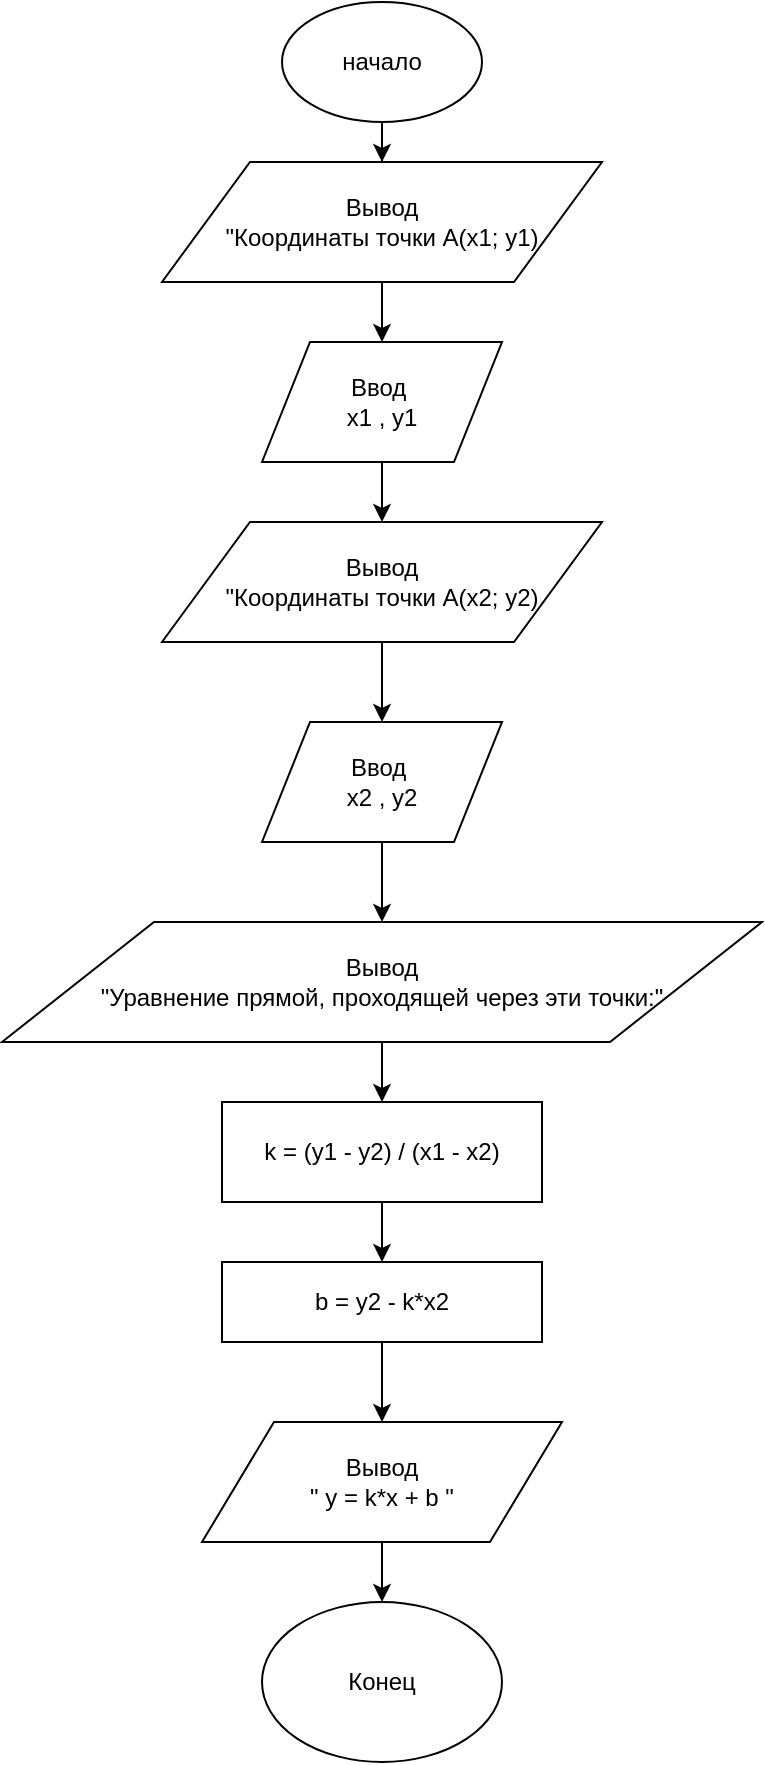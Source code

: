 <mxfile version="13.0.1" type="device"><diagram id="C5RBs43oDa-KdzZeNtuy" name="Page-1"><mxGraphModel dx="1038" dy="1668" grid="1" gridSize="10" guides="1" tooltips="1" connect="1" arrows="1" fold="1" page="1" pageScale="1" pageWidth="827" pageHeight="1169" math="0" shadow="0"><root><mxCell id="WIyWlLk6GJQsqaUBKTNV-0"/><mxCell id="WIyWlLk6GJQsqaUBKTNV-1" parent="WIyWlLk6GJQsqaUBKTNV-0"/><mxCell id="lt5heRwUpONk8eQ_rF5w-58" style="edgeStyle=orthogonalEdgeStyle;rounded=0;orthogonalLoop=1;jettySize=auto;html=1;" edge="1" parent="WIyWlLk6GJQsqaUBKTNV-1" source="lt5heRwUpONk8eQ_rF5w-0" target="lt5heRwUpONk8eQ_rF5w-38"><mxGeometry relative="1" as="geometry"/></mxCell><mxCell id="lt5heRwUpONk8eQ_rF5w-0" value="начало" style="ellipse;whiteSpace=wrap;html=1;" vertex="1" parent="WIyWlLk6GJQsqaUBKTNV-1"><mxGeometry x="350" y="-150" width="100" height="60" as="geometry"/></mxCell><mxCell id="lt5heRwUpONk8eQ_rF5w-11" value="Конец" style="ellipse;whiteSpace=wrap;html=1;" vertex="1" parent="WIyWlLk6GJQsqaUBKTNV-1"><mxGeometry x="340" y="650" width="120" height="80" as="geometry"/></mxCell><mxCell id="lt5heRwUpONk8eQ_rF5w-57" style="edgeStyle=orthogonalEdgeStyle;rounded=0;orthogonalLoop=1;jettySize=auto;html=1;entryX=0.5;entryY=0;entryDx=0;entryDy=0;" edge="1" parent="WIyWlLk6GJQsqaUBKTNV-1" source="lt5heRwUpONk8eQ_rF5w-38" target="lt5heRwUpONk8eQ_rF5w-39"><mxGeometry relative="1" as="geometry"/></mxCell><mxCell id="lt5heRwUpONk8eQ_rF5w-38" value="Вывод&lt;br&gt;&quot;Координаты точки A(x1; y1)" style="shape=parallelogram;perimeter=parallelogramPerimeter;whiteSpace=wrap;html=1;" vertex="1" parent="WIyWlLk6GJQsqaUBKTNV-1"><mxGeometry x="290" y="-70" width="220" height="60" as="geometry"/></mxCell><mxCell id="lt5heRwUpONk8eQ_rF5w-55" style="edgeStyle=orthogonalEdgeStyle;rounded=0;orthogonalLoop=1;jettySize=auto;html=1;" edge="1" parent="WIyWlLk6GJQsqaUBKTNV-1" source="lt5heRwUpONk8eQ_rF5w-39" target="lt5heRwUpONk8eQ_rF5w-40"><mxGeometry relative="1" as="geometry"/></mxCell><mxCell id="lt5heRwUpONk8eQ_rF5w-39" value="Ввод&amp;nbsp;&lt;br&gt;x1 , y1" style="shape=parallelogram;perimeter=parallelogramPerimeter;whiteSpace=wrap;html=1;" vertex="1" parent="WIyWlLk6GJQsqaUBKTNV-1"><mxGeometry x="340" y="20" width="120" height="60" as="geometry"/></mxCell><mxCell id="lt5heRwUpONk8eQ_rF5w-54" style="edgeStyle=orthogonalEdgeStyle;rounded=0;orthogonalLoop=1;jettySize=auto;html=1;entryX=0.5;entryY=0;entryDx=0;entryDy=0;" edge="1" parent="WIyWlLk6GJQsqaUBKTNV-1" source="lt5heRwUpONk8eQ_rF5w-40" target="lt5heRwUpONk8eQ_rF5w-41"><mxGeometry relative="1" as="geometry"/></mxCell><mxCell id="lt5heRwUpONk8eQ_rF5w-40" value="Вывод&lt;br&gt;&quot;Координаты точки A(x2; y2)" style="shape=parallelogram;perimeter=parallelogramPerimeter;whiteSpace=wrap;html=1;" vertex="1" parent="WIyWlLk6GJQsqaUBKTNV-1"><mxGeometry x="290" y="110" width="220" height="60" as="geometry"/></mxCell><mxCell id="lt5heRwUpONk8eQ_rF5w-53" style="edgeStyle=orthogonalEdgeStyle;rounded=0;orthogonalLoop=1;jettySize=auto;html=1;entryX=0.5;entryY=0;entryDx=0;entryDy=0;" edge="1" parent="WIyWlLk6GJQsqaUBKTNV-1" source="lt5heRwUpONk8eQ_rF5w-41" target="lt5heRwUpONk8eQ_rF5w-43"><mxGeometry relative="1" as="geometry"/></mxCell><mxCell id="lt5heRwUpONk8eQ_rF5w-41" value="Ввод&amp;nbsp;&lt;br&gt;x2 , y2" style="shape=parallelogram;perimeter=parallelogramPerimeter;whiteSpace=wrap;html=1;" vertex="1" parent="WIyWlLk6GJQsqaUBKTNV-1"><mxGeometry x="340" y="210" width="120" height="60" as="geometry"/></mxCell><mxCell id="lt5heRwUpONk8eQ_rF5w-52" style="edgeStyle=orthogonalEdgeStyle;rounded=0;orthogonalLoop=1;jettySize=auto;html=1;" edge="1" parent="WIyWlLk6GJQsqaUBKTNV-1" source="lt5heRwUpONk8eQ_rF5w-43" target="lt5heRwUpONk8eQ_rF5w-44"><mxGeometry relative="1" as="geometry"/></mxCell><mxCell id="lt5heRwUpONk8eQ_rF5w-43" value="Вывод&lt;br&gt;&quot;Уравнение прямой, проходящей через эти точки:&quot;" style="shape=parallelogram;perimeter=parallelogramPerimeter;whiteSpace=wrap;html=1;" vertex="1" parent="WIyWlLk6GJQsqaUBKTNV-1"><mxGeometry x="210" y="310" width="380" height="60" as="geometry"/></mxCell><mxCell id="lt5heRwUpONk8eQ_rF5w-51" style="edgeStyle=orthogonalEdgeStyle;rounded=0;orthogonalLoop=1;jettySize=auto;html=1;entryX=0.5;entryY=0;entryDx=0;entryDy=0;" edge="1" parent="WIyWlLk6GJQsqaUBKTNV-1" source="lt5heRwUpONk8eQ_rF5w-44" target="lt5heRwUpONk8eQ_rF5w-47"><mxGeometry relative="1" as="geometry"/></mxCell><mxCell id="lt5heRwUpONk8eQ_rF5w-44" value="k = (y1 - y2) / (x1 - x2)" style="rounded=0;whiteSpace=wrap;html=1;" vertex="1" parent="WIyWlLk6GJQsqaUBKTNV-1"><mxGeometry x="320" y="400" width="160" height="50" as="geometry"/></mxCell><mxCell id="lt5heRwUpONk8eQ_rF5w-49" style="edgeStyle=orthogonalEdgeStyle;rounded=0;orthogonalLoop=1;jettySize=auto;html=1;entryX=0.5;entryY=0;entryDx=0;entryDy=0;" edge="1" parent="WIyWlLk6GJQsqaUBKTNV-1" source="lt5heRwUpONk8eQ_rF5w-47" target="lt5heRwUpONk8eQ_rF5w-48"><mxGeometry relative="1" as="geometry"/></mxCell><mxCell id="lt5heRwUpONk8eQ_rF5w-47" value="b = y2 - k*x2" style="rounded=0;whiteSpace=wrap;html=1;" vertex="1" parent="WIyWlLk6GJQsqaUBKTNV-1"><mxGeometry x="320" y="480" width="160" height="40" as="geometry"/></mxCell><mxCell id="lt5heRwUpONk8eQ_rF5w-50" style="edgeStyle=orthogonalEdgeStyle;rounded=0;orthogonalLoop=1;jettySize=auto;html=1;" edge="1" parent="WIyWlLk6GJQsqaUBKTNV-1" source="lt5heRwUpONk8eQ_rF5w-48" target="lt5heRwUpONk8eQ_rF5w-11"><mxGeometry relative="1" as="geometry"/></mxCell><mxCell id="lt5heRwUpONk8eQ_rF5w-48" value="Вывод&lt;br&gt;&quot; y = k*x + b &quot;" style="shape=parallelogram;perimeter=parallelogramPerimeter;whiteSpace=wrap;html=1;" vertex="1" parent="WIyWlLk6GJQsqaUBKTNV-1"><mxGeometry x="310" y="560" width="180" height="60" as="geometry"/></mxCell></root></mxGraphModel></diagram></mxfile>